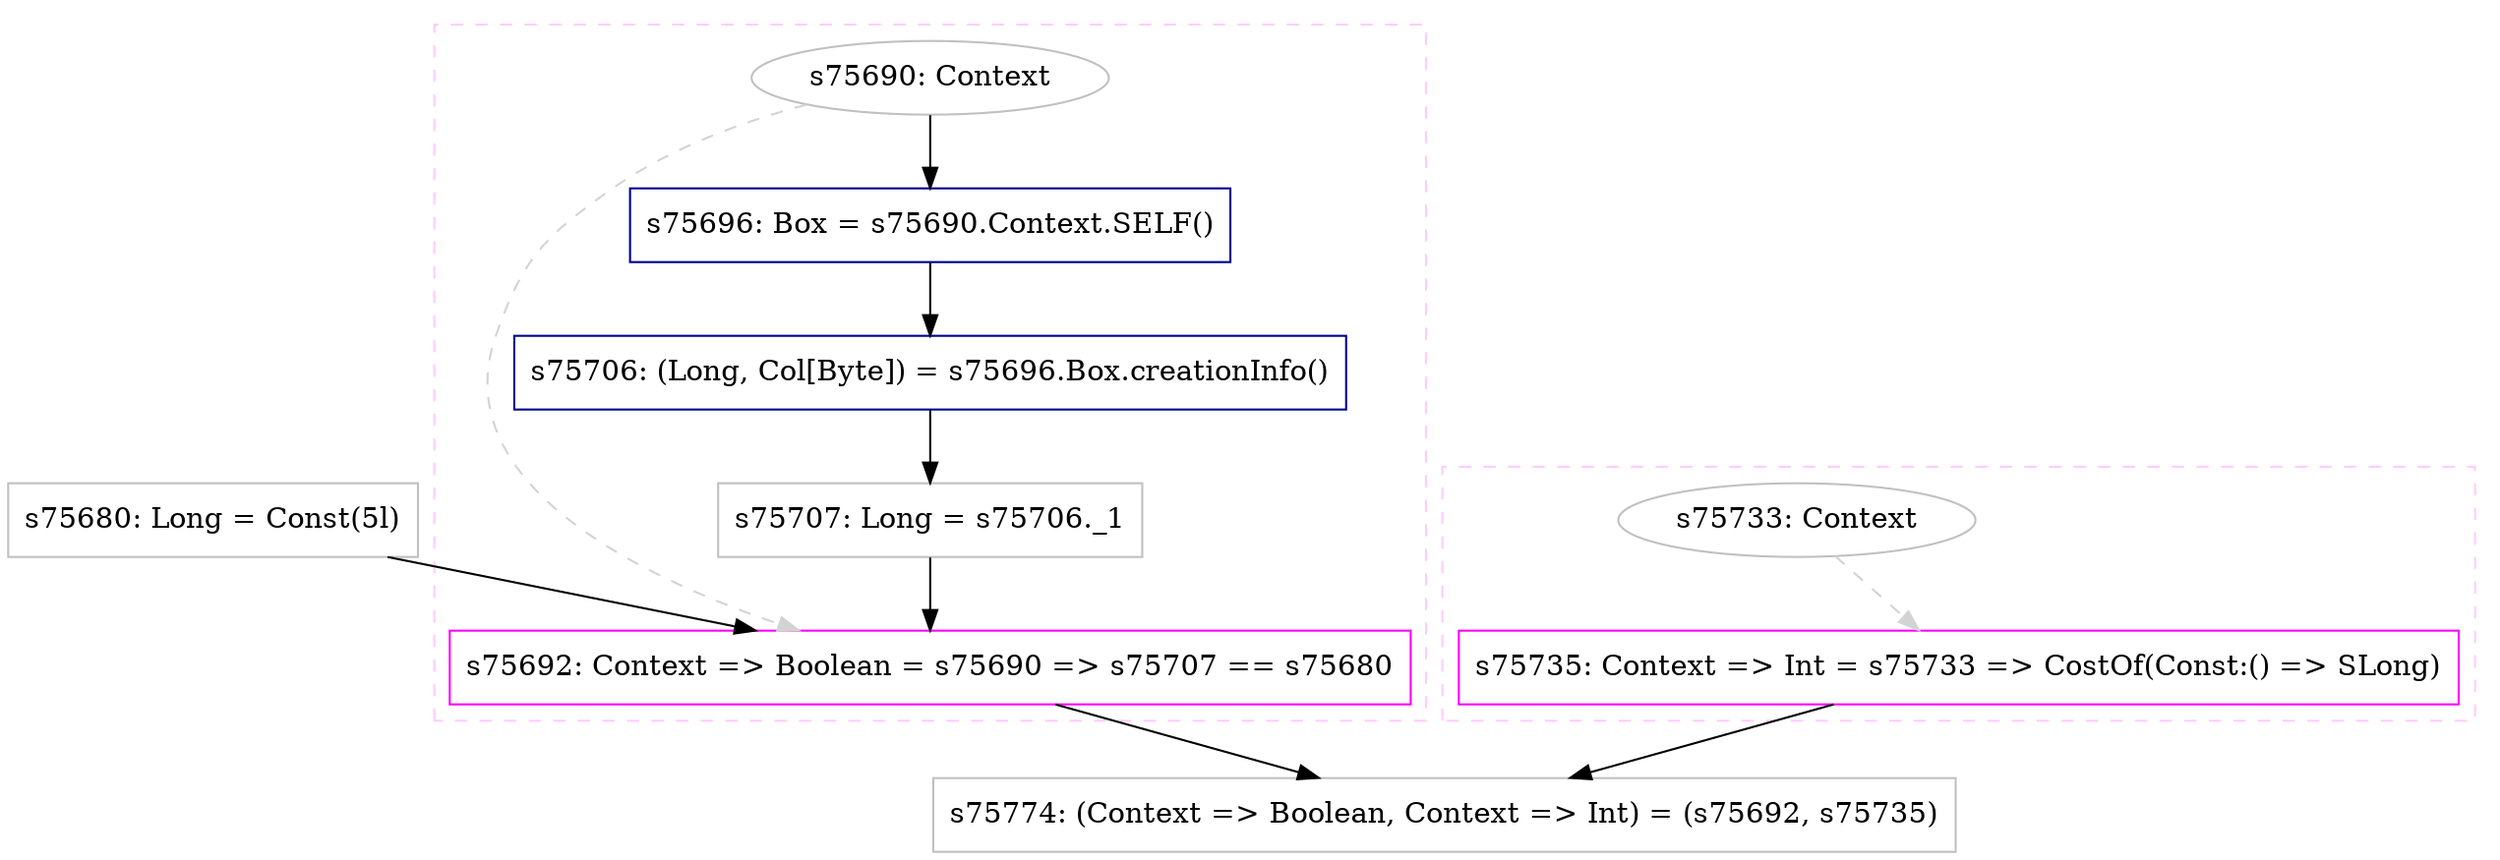 digraph "Info1" {
concentrate=true
node [style=filled, fillcolor=orangered]

"s75680" [
label="s75680: Long = Const(5l)"
shape=box, color=gray, tooltip="s75680:Long", style=filled, fillcolor=white
]
subgraph cluster_s75692 {
style=dashed; color="#FFCCFF"
"s75690" [
label="s75690: Context"
shape=oval, color=gray, tooltip="s75690:Context", style=filled, fillcolor=white
]
"s75692" [
label="s75692: Context => Boolean = s75690 => s75707 == s75680"
shape=box, color=magenta, tooltip="s75692:Context => Boolean", style=filled, fillcolor=white
]
{rank=source; s75690}
"s75696" [
label="s75696: Box = s75690.Context.SELF()"
shape=box, color=darkblue, tooltip="s75696:Box", style=filled, fillcolor=white
]
"s75706" [
label="s75706: (Long, Col[Byte]) = s75696.Box.creationInfo()"
shape=box, color=darkblue, tooltip="s75706:(Long, Col[Byte])", style=filled, fillcolor=white
]
"s75707" [
label="s75707: Long = s75706._1"
shape=box, color=gray, tooltip="s75707:Long", style=filled, fillcolor=white
]
{rank=sink; s75692}
}
subgraph cluster_s75735 {
style=dashed; color="#FFCCFF"
"s75733" [
label="s75733: Context"
shape=oval, color=gray, tooltip="s75733:Context", style=filled, fillcolor=white
]
"s75735" [
label="s75735: Context => Int = s75733 => CostOf(Const:() => SLong)"
shape=box, color=magenta, tooltip="s75735:Context => Int", style=filled, fillcolor=white
]
{rank=source; s75733}
{rank=sink; s75735}
}
"s75774" [
label="s75774: (Context => Boolean, Context => Int) = (s75692, s75735)"
shape=box, color=gray, tooltip="s75774:(Context => Boolean, Context => Int)", style=filled, fillcolor=white
]
"s75733" -> "s75735" [style=dashed, color=lightgray, weight=0]
"s75692" -> "s75774" [style=solid]
"s75735" -> "s75774" [style=solid]
"s75696" -> "s75706" [style=solid]
"s75706" -> "s75707" [style=solid]
"s75690" -> "s75692" [style=dashed, color=lightgray, weight=0]
"s75707" -> "s75692" [style=solid]
"s75680" -> "s75692" [style=solid]
"s75690" -> "s75696" [style=solid]
}
